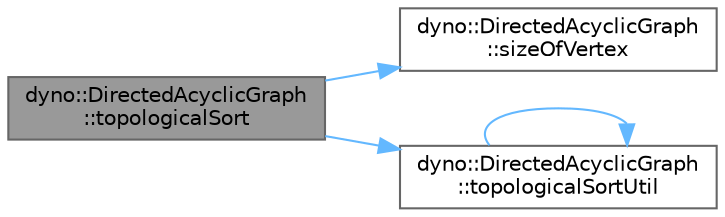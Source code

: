 digraph "dyno::DirectedAcyclicGraph::topologicalSort"
{
 // LATEX_PDF_SIZE
  bgcolor="transparent";
  edge [fontname=Helvetica,fontsize=10,labelfontname=Helvetica,labelfontsize=10];
  node [fontname=Helvetica,fontsize=10,shape=box,height=0.2,width=0.4];
  rankdir="LR";
  Node1 [id="Node000001",label="dyno::DirectedAcyclicGraph\l::topologicalSort",height=0.2,width=0.4,color="gray40", fillcolor="grey60", style="filled", fontcolor="black",tooltip=" "];
  Node1 -> Node2 [id="edge1_Node000001_Node000002",color="steelblue1",style="solid",tooltip=" "];
  Node2 [id="Node000002",label="dyno::DirectedAcyclicGraph\l::sizeOfVertex",height=0.2,width=0.4,color="grey40", fillcolor="white", style="filled",URL="$classdyno_1_1_directed_acyclic_graph.html#a6ff5e6fa501a72674947317fbf0fca32",tooltip=" "];
  Node1 -> Node3 [id="edge2_Node000001_Node000003",color="steelblue1",style="solid",tooltip=" "];
  Node3 [id="Node000003",label="dyno::DirectedAcyclicGraph\l::topologicalSortUtil",height=0.2,width=0.4,color="grey40", fillcolor="white", style="filled",URL="$classdyno_1_1_directed_acyclic_graph.html#ae137b032c97c13c49980e03eb6fe820e",tooltip=" "];
  Node3 -> Node3 [id="edge3_Node000003_Node000003",color="steelblue1",style="solid",tooltip=" "];
}
